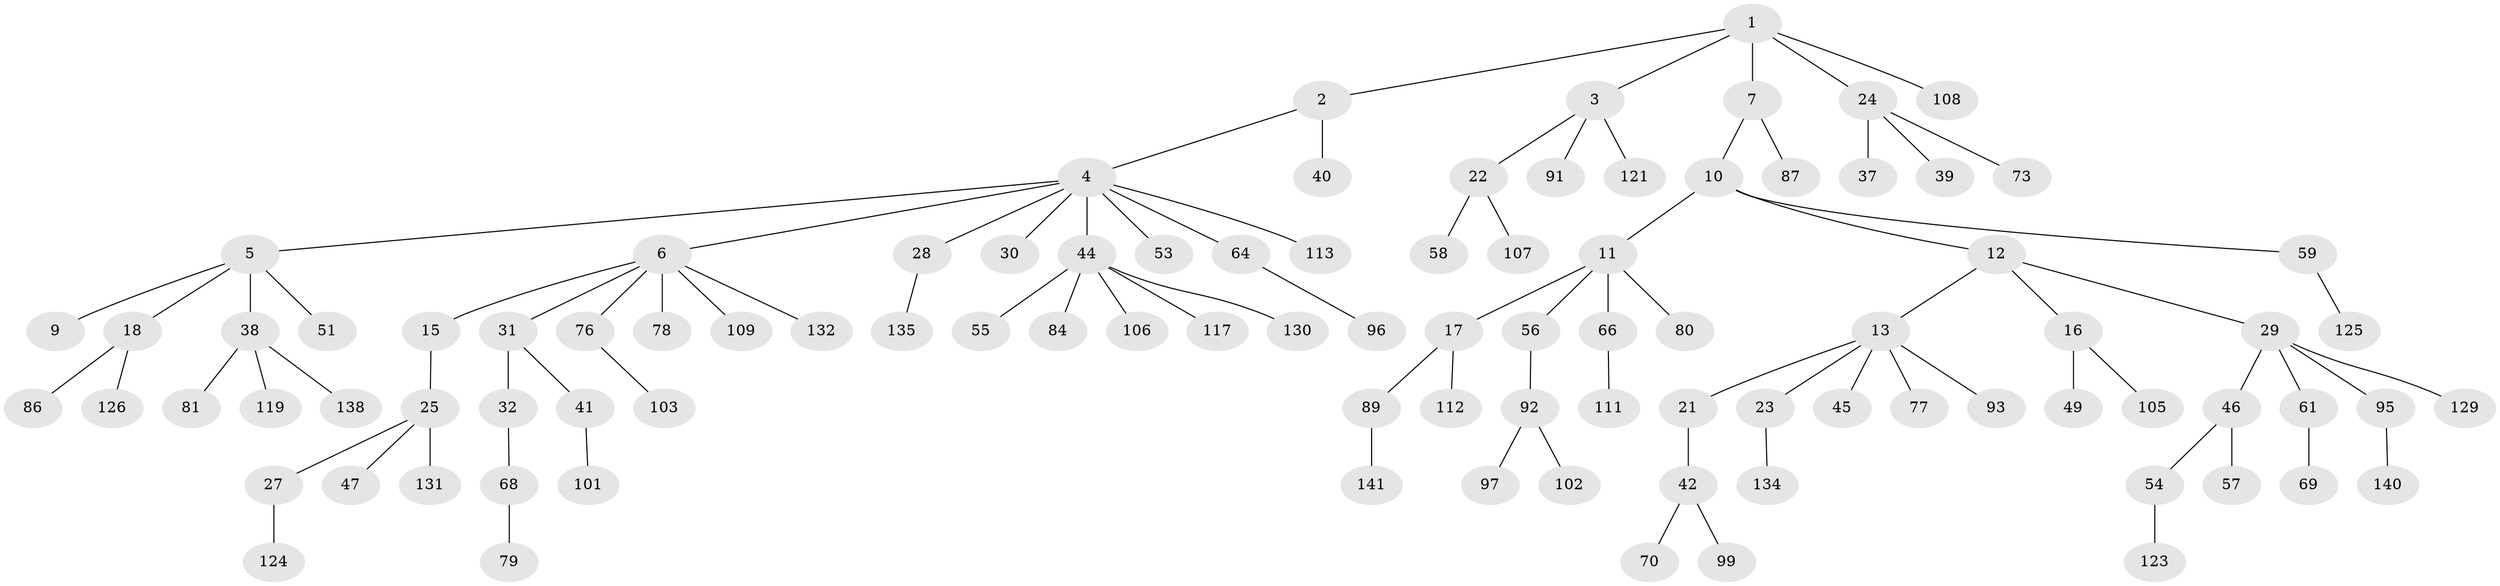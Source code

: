 // original degree distribution, {5: 0.028368794326241134, 4: 0.07092198581560284, 7: 0.0070921985815602835, 6: 0.014184397163120567, 8: 0.0070921985815602835, 2: 0.2127659574468085, 3: 0.14184397163120568, 1: 0.5177304964539007}
// Generated by graph-tools (version 1.1) at 2025/11/02/27/25 16:11:25]
// undirected, 97 vertices, 96 edges
graph export_dot {
graph [start="1"]
  node [color=gray90,style=filled];
  1 [super="+48"];
  2 [super="+33"];
  3 [super="+98"];
  4 [super="+14"];
  5 [super="+65"];
  6 [super="+35"];
  7 [super="+8"];
  9 [super="+52"];
  10 [super="+50"];
  11 [super="+36"];
  12 [super="+85"];
  13 [super="+20"];
  15;
  16 [super="+19"];
  17 [super="+75"];
  18 [super="+90"];
  21 [super="+88"];
  22 [super="+72"];
  23 [super="+114"];
  24 [super="+26"];
  25 [super="+63"];
  27;
  28;
  29 [super="+34"];
  30;
  31 [super="+94"];
  32;
  37 [super="+60"];
  38 [super="+71"];
  39 [super="+110"];
  40 [super="+43"];
  41 [super="+137"];
  42 [super="+133"];
  44 [super="+62"];
  45;
  46 [super="+74"];
  47;
  49;
  51;
  53;
  54 [super="+83"];
  55;
  56;
  57;
  58;
  59;
  61 [super="+67"];
  64 [super="+136"];
  66;
  68 [super="+115"];
  69;
  70 [super="+82"];
  73 [super="+104"];
  76;
  77;
  78 [super="+127"];
  79;
  80;
  81;
  84;
  86;
  87;
  89 [super="+100"];
  91 [super="+122"];
  92 [super="+128"];
  93;
  95 [super="+120"];
  96;
  97;
  99;
  101;
  102;
  103;
  105 [super="+116"];
  106;
  107;
  108;
  109 [super="+118"];
  111;
  112;
  113;
  117;
  119;
  121;
  123;
  124 [super="+139"];
  125;
  126;
  129;
  130;
  131;
  132;
  134;
  135;
  138;
  140;
  141;
  1 -- 2;
  1 -- 3;
  1 -- 7;
  1 -- 24;
  1 -- 108;
  2 -- 4;
  2 -- 40;
  3 -- 22;
  3 -- 91;
  3 -- 121;
  4 -- 5;
  4 -- 6;
  4 -- 30;
  4 -- 53;
  4 -- 64;
  4 -- 113;
  4 -- 28;
  4 -- 44;
  5 -- 9;
  5 -- 18;
  5 -- 38;
  5 -- 51;
  6 -- 15;
  6 -- 31;
  6 -- 76;
  6 -- 78;
  6 -- 109;
  6 -- 132;
  7 -- 10;
  7 -- 87;
  10 -- 11;
  10 -- 12;
  10 -- 59;
  11 -- 17;
  11 -- 80;
  11 -- 56;
  11 -- 66;
  12 -- 13;
  12 -- 16;
  12 -- 29;
  13 -- 23;
  13 -- 45;
  13 -- 93;
  13 -- 21;
  13 -- 77;
  15 -- 25;
  16 -- 49;
  16 -- 105;
  17 -- 89;
  17 -- 112;
  18 -- 86;
  18 -- 126;
  21 -- 42;
  22 -- 58;
  22 -- 107;
  23 -- 134;
  24 -- 37;
  24 -- 73;
  24 -- 39;
  25 -- 27;
  25 -- 47;
  25 -- 131;
  27 -- 124;
  28 -- 135;
  29 -- 61;
  29 -- 129;
  29 -- 46;
  29 -- 95;
  31 -- 32;
  31 -- 41;
  32 -- 68;
  38 -- 81;
  38 -- 138;
  38 -- 119;
  41 -- 101;
  42 -- 70;
  42 -- 99;
  44 -- 55;
  44 -- 84;
  44 -- 117;
  44 -- 130;
  44 -- 106;
  46 -- 54;
  46 -- 57;
  54 -- 123;
  56 -- 92;
  59 -- 125;
  61 -- 69;
  64 -- 96;
  66 -- 111;
  68 -- 79;
  76 -- 103;
  89 -- 141;
  92 -- 97;
  92 -- 102;
  95 -- 140;
}

